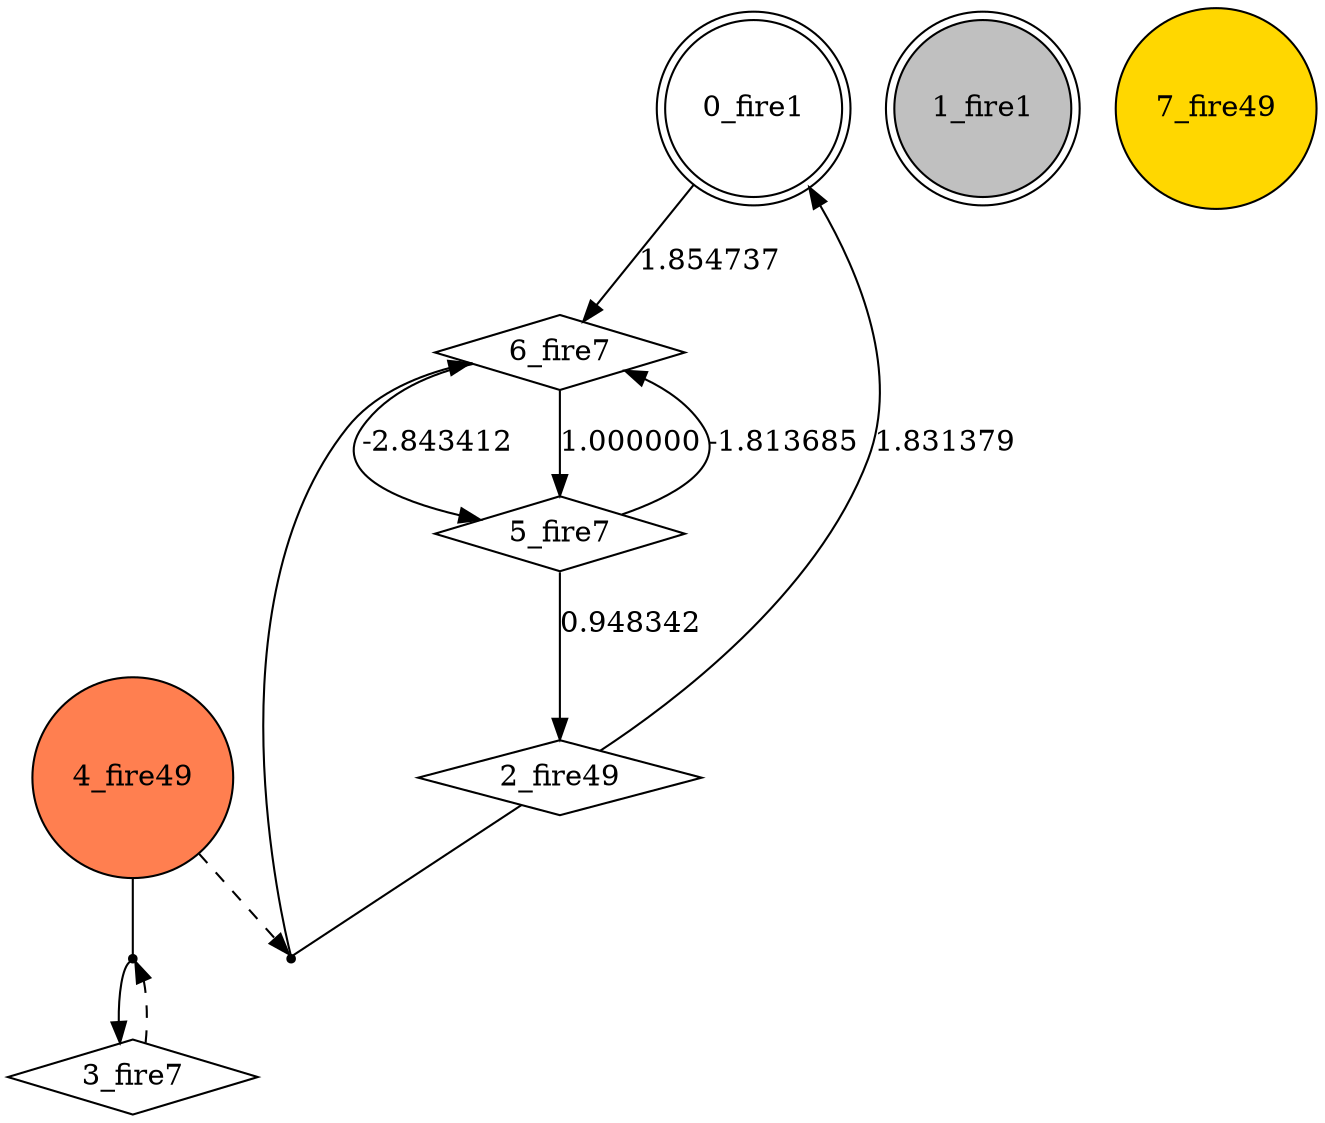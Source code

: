 digraph G {
 node[shape = circle]
0 [label="0_fire1",shape=doublecircle]
1 [label="1_fire1",shape=doublecircle, style=filled, fillcolor=gray]
2 [label="2_fire49",shape=diamond]
3 [label="3_fire7",shape=diamond]
4 [label="4_fire49",style=filled, fillcolor=coral]
5 [label="5_fire7",shape=diamond]
6 [label="6_fire7",shape=diamond]
7 [label="7_fire49",style=filled, fillcolor=gold]
0 -> 6 [label="1.854737"]
10 [shape=point, label=""]
4 -> 10 [style=dashed] 
2 -> 10 [dir=none]
10 -> 6 
5 -> 2 [label="0.948342"]
11 [shape=point, label=""]
3 -> 11 [style=dashed] 
4 -> 11 [dir=none]
11 -> 3 
6 -> 5 [label="-2.843412"]
6 -> 5 [label="1.000000"]
5 -> 6 [label="-1.813685"]
2 -> 0 [label="1.831379"]
}
